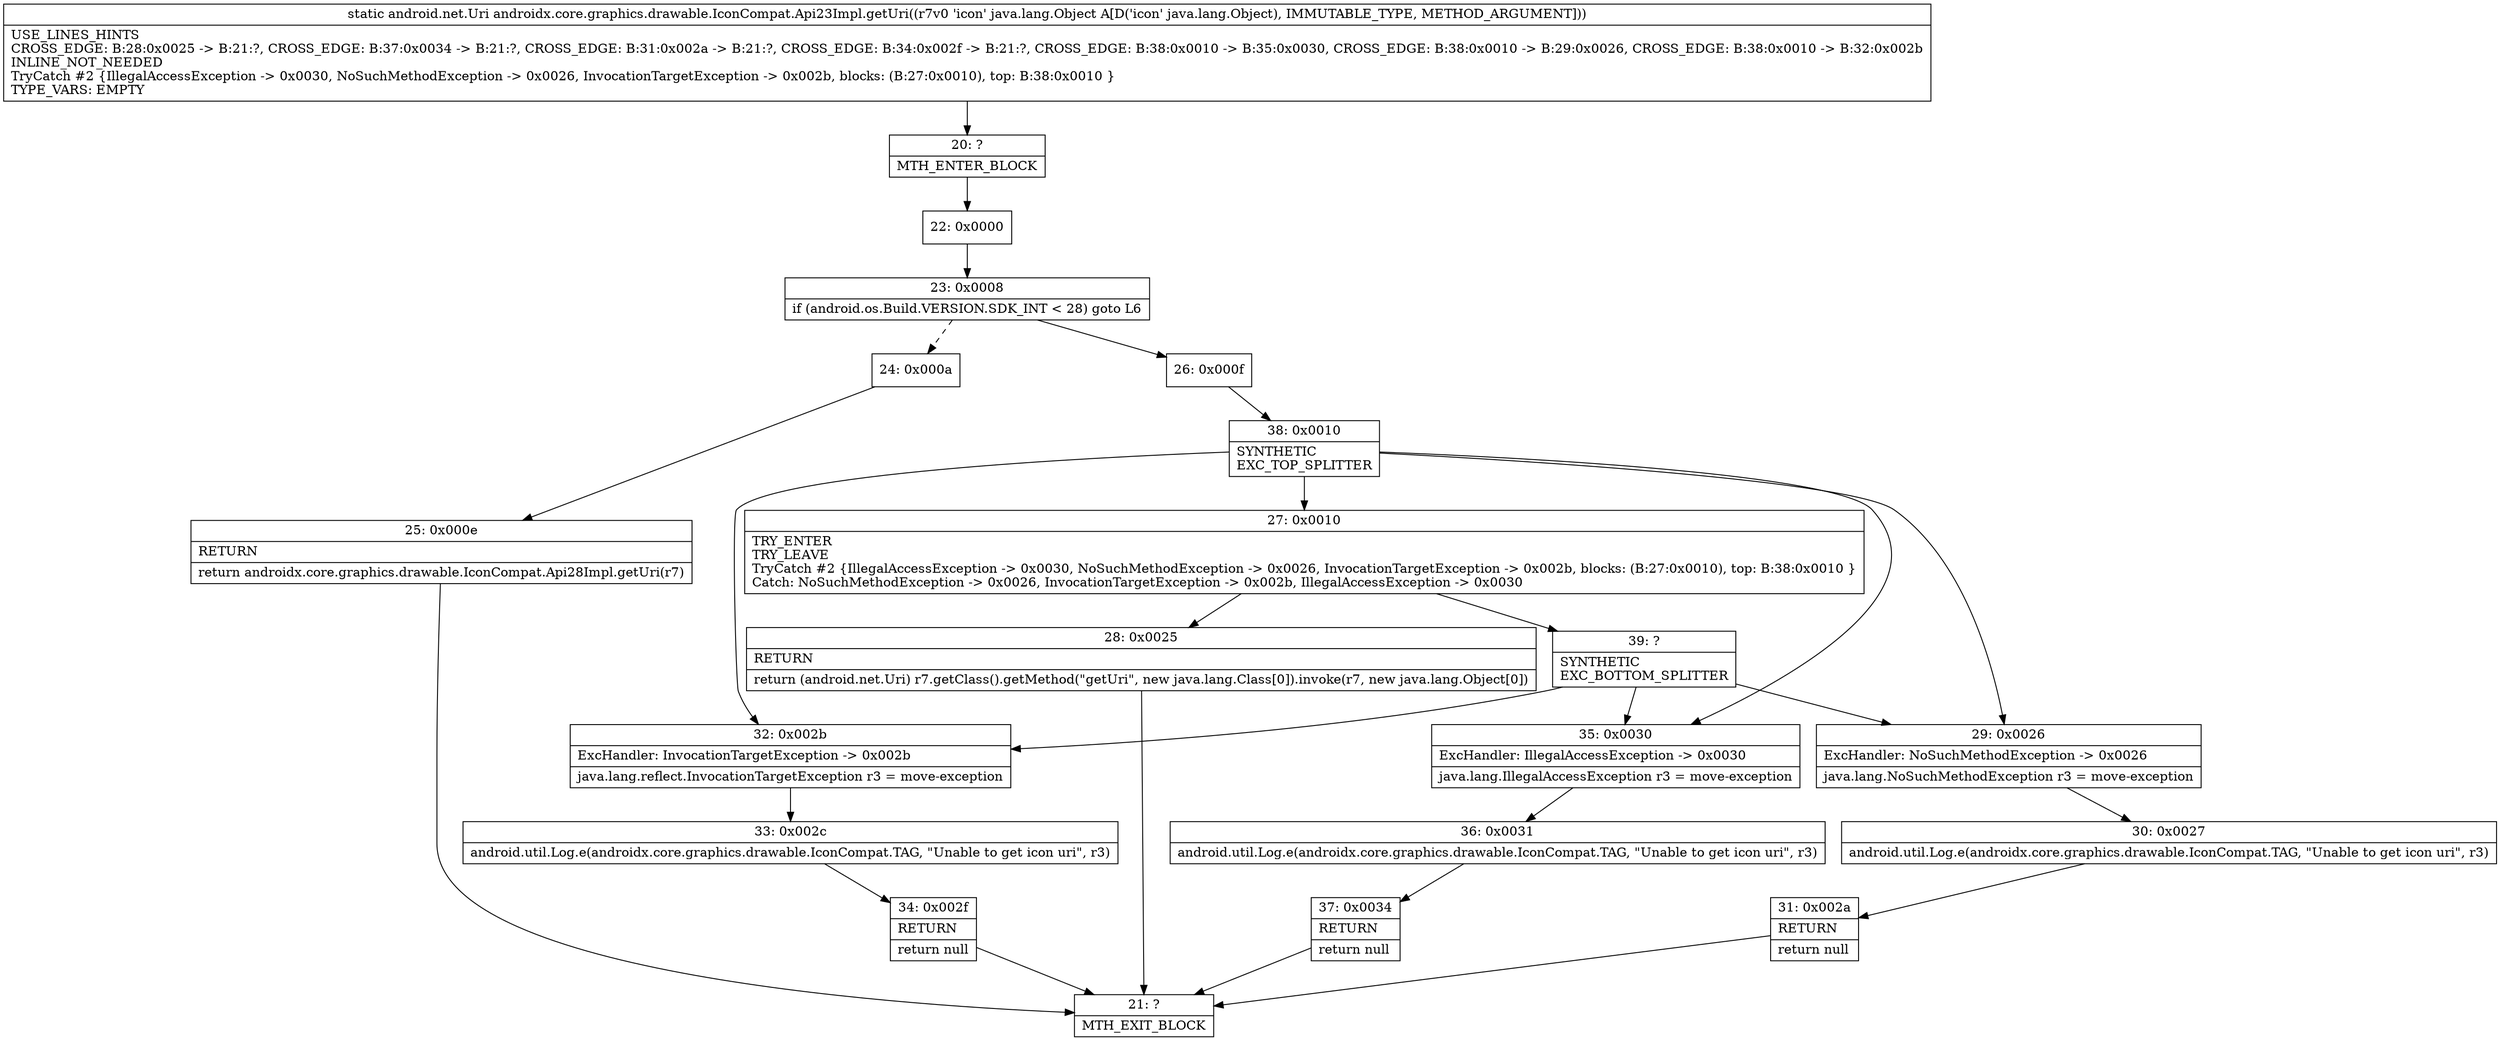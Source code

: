 digraph "CFG forandroidx.core.graphics.drawable.IconCompat.Api23Impl.getUri(Ljava\/lang\/Object;)Landroid\/net\/Uri;" {
Node_20 [shape=record,label="{20\:\ ?|MTH_ENTER_BLOCK\l}"];
Node_22 [shape=record,label="{22\:\ 0x0000}"];
Node_23 [shape=record,label="{23\:\ 0x0008|if (android.os.Build.VERSION.SDK_INT \< 28) goto L6\l}"];
Node_24 [shape=record,label="{24\:\ 0x000a}"];
Node_25 [shape=record,label="{25\:\ 0x000e|RETURN\l|return androidx.core.graphics.drawable.IconCompat.Api28Impl.getUri(r7)\l}"];
Node_21 [shape=record,label="{21\:\ ?|MTH_EXIT_BLOCK\l}"];
Node_26 [shape=record,label="{26\:\ 0x000f}"];
Node_38 [shape=record,label="{38\:\ 0x0010|SYNTHETIC\lEXC_TOP_SPLITTER\l}"];
Node_27 [shape=record,label="{27\:\ 0x0010|TRY_ENTER\lTRY_LEAVE\lTryCatch #2 \{IllegalAccessException \-\> 0x0030, NoSuchMethodException \-\> 0x0026, InvocationTargetException \-\> 0x002b, blocks: (B:27:0x0010), top: B:38:0x0010 \}\lCatch: NoSuchMethodException \-\> 0x0026, InvocationTargetException \-\> 0x002b, IllegalAccessException \-\> 0x0030\l}"];
Node_28 [shape=record,label="{28\:\ 0x0025|RETURN\l|return (android.net.Uri) r7.getClass().getMethod(\"getUri\", new java.lang.Class[0]).invoke(r7, new java.lang.Object[0])\l}"];
Node_39 [shape=record,label="{39\:\ ?|SYNTHETIC\lEXC_BOTTOM_SPLITTER\l}"];
Node_35 [shape=record,label="{35\:\ 0x0030|ExcHandler: IllegalAccessException \-\> 0x0030\l|java.lang.IllegalAccessException r3 = move\-exception\l}"];
Node_36 [shape=record,label="{36\:\ 0x0031|android.util.Log.e(androidx.core.graphics.drawable.IconCompat.TAG, \"Unable to get icon uri\", r3)\l}"];
Node_37 [shape=record,label="{37\:\ 0x0034|RETURN\l|return null\l}"];
Node_29 [shape=record,label="{29\:\ 0x0026|ExcHandler: NoSuchMethodException \-\> 0x0026\l|java.lang.NoSuchMethodException r3 = move\-exception\l}"];
Node_30 [shape=record,label="{30\:\ 0x0027|android.util.Log.e(androidx.core.graphics.drawable.IconCompat.TAG, \"Unable to get icon uri\", r3)\l}"];
Node_31 [shape=record,label="{31\:\ 0x002a|RETURN\l|return null\l}"];
Node_32 [shape=record,label="{32\:\ 0x002b|ExcHandler: InvocationTargetException \-\> 0x002b\l|java.lang.reflect.InvocationTargetException r3 = move\-exception\l}"];
Node_33 [shape=record,label="{33\:\ 0x002c|android.util.Log.e(androidx.core.graphics.drawable.IconCompat.TAG, \"Unable to get icon uri\", r3)\l}"];
Node_34 [shape=record,label="{34\:\ 0x002f|RETURN\l|return null\l}"];
MethodNode[shape=record,label="{static android.net.Uri androidx.core.graphics.drawable.IconCompat.Api23Impl.getUri((r7v0 'icon' java.lang.Object A[D('icon' java.lang.Object), IMMUTABLE_TYPE, METHOD_ARGUMENT]))  | USE_LINES_HINTS\lCROSS_EDGE: B:28:0x0025 \-\> B:21:?, CROSS_EDGE: B:37:0x0034 \-\> B:21:?, CROSS_EDGE: B:31:0x002a \-\> B:21:?, CROSS_EDGE: B:34:0x002f \-\> B:21:?, CROSS_EDGE: B:38:0x0010 \-\> B:35:0x0030, CROSS_EDGE: B:38:0x0010 \-\> B:29:0x0026, CROSS_EDGE: B:38:0x0010 \-\> B:32:0x002b\lINLINE_NOT_NEEDED\lTryCatch #2 \{IllegalAccessException \-\> 0x0030, NoSuchMethodException \-\> 0x0026, InvocationTargetException \-\> 0x002b, blocks: (B:27:0x0010), top: B:38:0x0010 \}\lTYPE_VARS: EMPTY\l}"];
MethodNode -> Node_20;Node_20 -> Node_22;
Node_22 -> Node_23;
Node_23 -> Node_24[style=dashed];
Node_23 -> Node_26;
Node_24 -> Node_25;
Node_25 -> Node_21;
Node_26 -> Node_38;
Node_38 -> Node_27;
Node_38 -> Node_35;
Node_38 -> Node_29;
Node_38 -> Node_32;
Node_27 -> Node_28;
Node_27 -> Node_39;
Node_28 -> Node_21;
Node_39 -> Node_35;
Node_39 -> Node_29;
Node_39 -> Node_32;
Node_35 -> Node_36;
Node_36 -> Node_37;
Node_37 -> Node_21;
Node_29 -> Node_30;
Node_30 -> Node_31;
Node_31 -> Node_21;
Node_32 -> Node_33;
Node_33 -> Node_34;
Node_34 -> Node_21;
}


